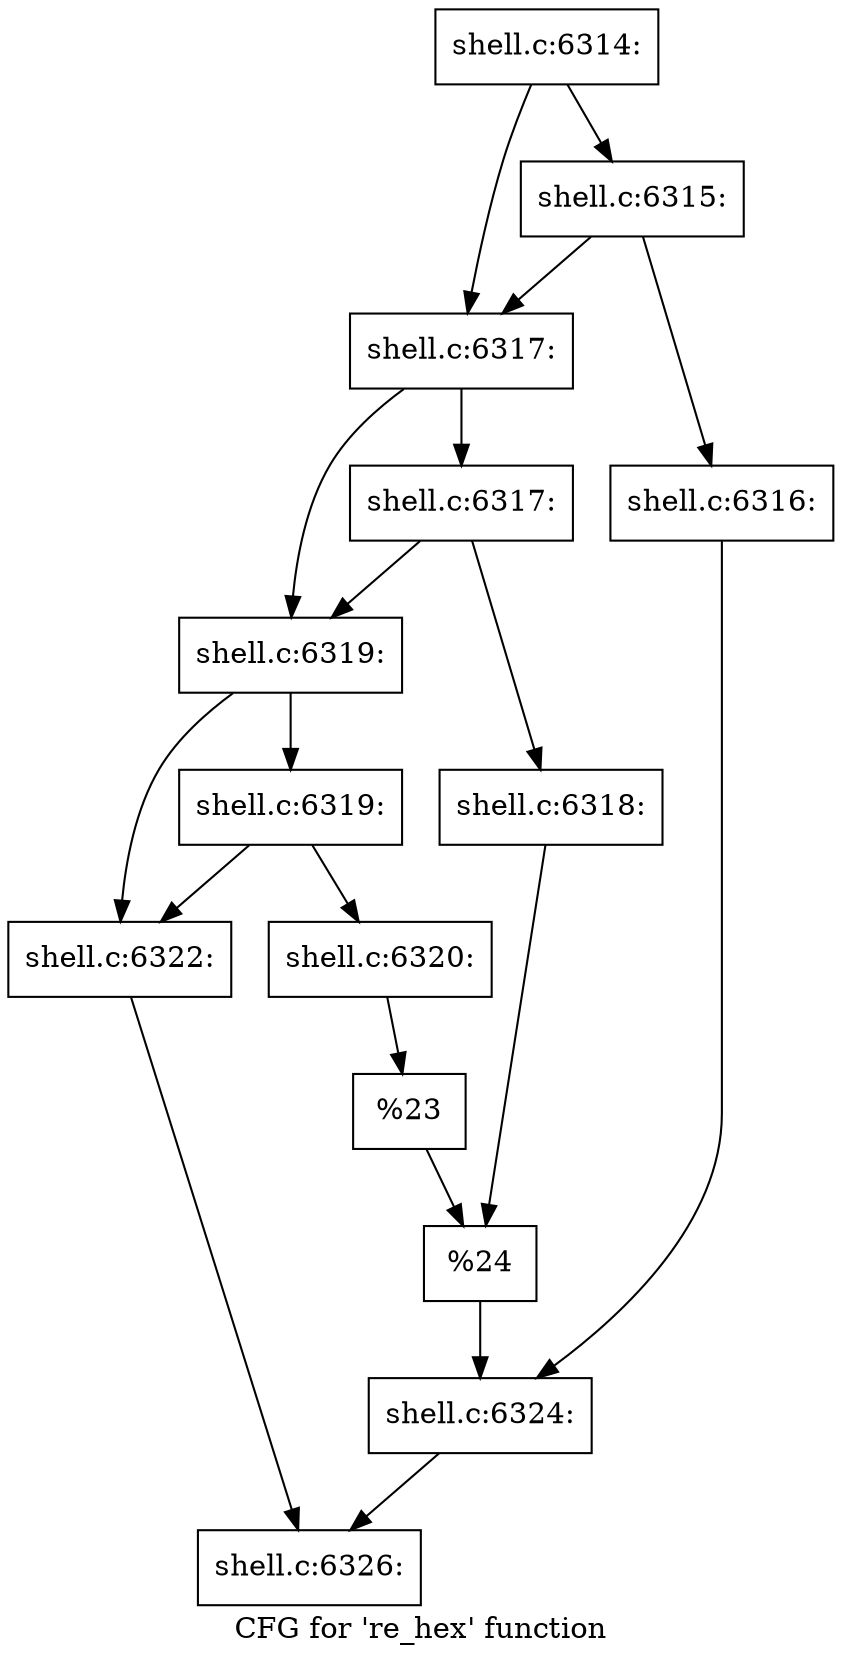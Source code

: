 digraph "CFG for 're_hex' function" {
	label="CFG for 're_hex' function";

	Node0x560276a46440 [shape=record,label="{shell.c:6314:}"];
	Node0x560276a46440 -> Node0x560276a56470;
	Node0x560276a46440 -> Node0x560276a56420;
	Node0x560276a56470 [shape=record,label="{shell.c:6315:}"];
	Node0x560276a56470 -> Node0x560276a55c10;
	Node0x560276a56470 -> Node0x560276a56420;
	Node0x560276a55c10 [shape=record,label="{shell.c:6316:}"];
	Node0x560276a55c10 -> Node0x560276a563d0;
	Node0x560276a56420 [shape=record,label="{shell.c:6317:}"];
	Node0x560276a56420 -> Node0x560276a56ce0;
	Node0x560276a56420 -> Node0x560276a56c90;
	Node0x560276a56ce0 [shape=record,label="{shell.c:6317:}"];
	Node0x560276a56ce0 -> Node0x560276a56bf0;
	Node0x560276a56ce0 -> Node0x560276a56c90;
	Node0x560276a56bf0 [shape=record,label="{shell.c:6318:}"];
	Node0x560276a56bf0 -> Node0x560276a56c40;
	Node0x560276a56c90 [shape=record,label="{shell.c:6319:}"];
	Node0x560276a56c90 -> Node0x560276a57760;
	Node0x560276a56c90 -> Node0x560276a57710;
	Node0x560276a57760 [shape=record,label="{shell.c:6319:}"];
	Node0x560276a57760 -> Node0x560276a57670;
	Node0x560276a57760 -> Node0x560276a57710;
	Node0x560276a57670 [shape=record,label="{shell.c:6320:}"];
	Node0x560276a57670 -> Node0x560276a576c0;
	Node0x560276a57710 [shape=record,label="{shell.c:6322:}"];
	Node0x560276a57710 -> Node0x560276a465c0;
	Node0x560276a576c0 [shape=record,label="{%23}"];
	Node0x560276a576c0 -> Node0x560276a56c40;
	Node0x560276a56c40 [shape=record,label="{%24}"];
	Node0x560276a56c40 -> Node0x560276a563d0;
	Node0x560276a563d0 [shape=record,label="{shell.c:6324:}"];
	Node0x560276a563d0 -> Node0x560276a465c0;
	Node0x560276a465c0 [shape=record,label="{shell.c:6326:}"];
}
